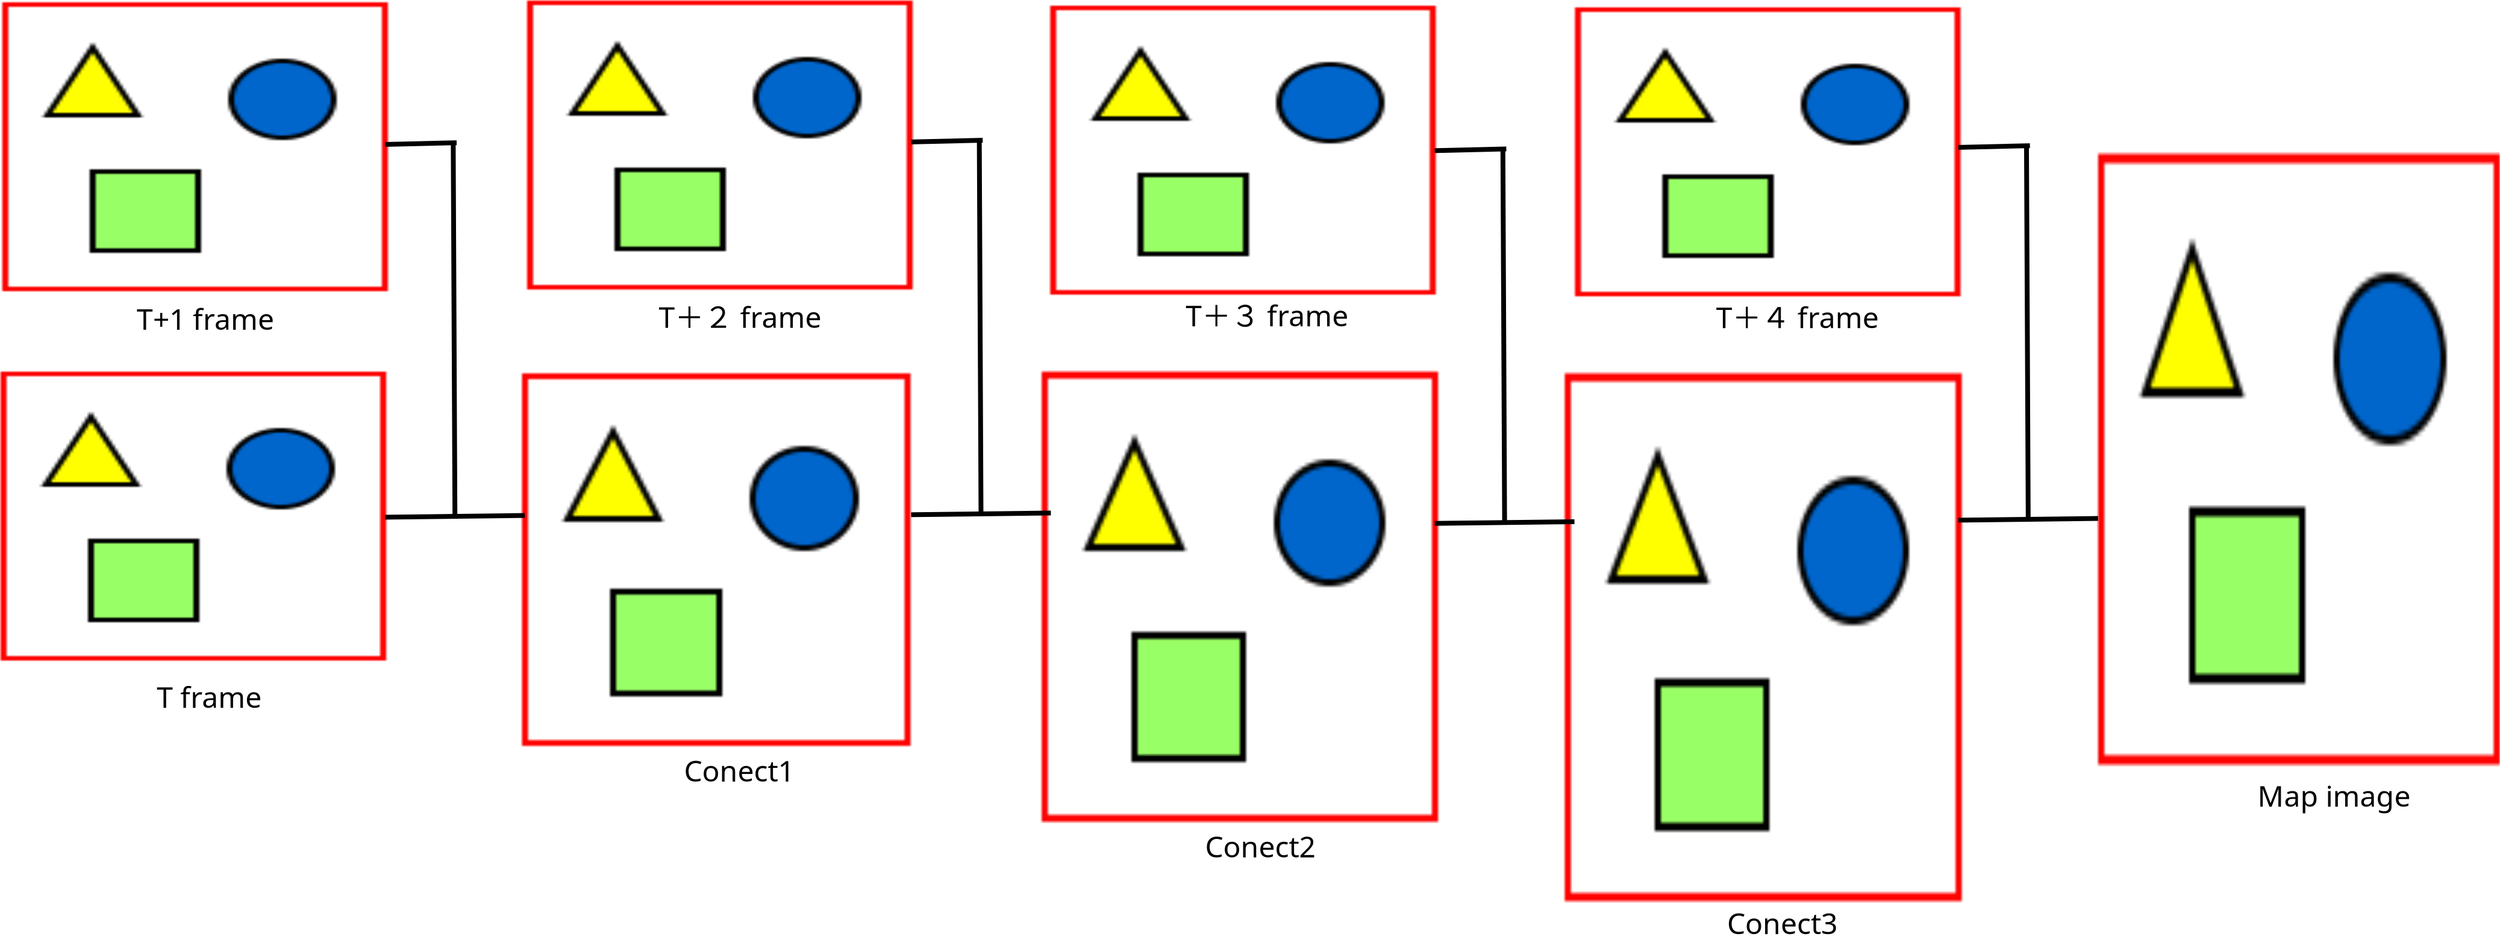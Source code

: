 <?xml version="1.0" encoding="UTF-8"?>
<dia:diagram xmlns:dia="http://www.lysator.liu.se/~alla/dia/">
  <dia:layer name="背景" visible="true">
    <dia:object type="Standard - Image" version="0" id="O0">
      <dia:attribute name="obj_pos">
        <dia:point val="0,0"/>
      </dia:attribute>
      <dia:attribute name="obj_bb">
        <dia:rectangle val="-0.05,-0.05;32.05,24.05"/>
      </dia:attribute>
      <dia:attribute name="elem_corner">
        <dia:point val="0,0"/>
      </dia:attribute>
      <dia:attribute name="elem_width">
        <dia:real val="32"/>
      </dia:attribute>
      <dia:attribute name="elem_height">
        <dia:real val="24"/>
      </dia:attribute>
      <dia:attribute name="draw_border">
        <dia:boolean val="false"/>
      </dia:attribute>
      <dia:attribute name="keep_aspect">
        <dia:boolean val="true"/>
      </dia:attribute>
      <dia:attribute name="file">
        <dia:string>#bird3120.jpg#</dia:string>
      </dia:attribute>
    </dia:object>
    <dia:object type="Standard - Image" version="0" id="O1">
      <dia:attribute name="obj_pos">
        <dia:point val="0.141,-30.688"/>
      </dia:attribute>
      <dia:attribute name="obj_bb">
        <dia:rectangle val="0.091,-30.738;32.191,-6.638"/>
      </dia:attribute>
      <dia:attribute name="elem_corner">
        <dia:point val="0.141,-30.688"/>
      </dia:attribute>
      <dia:attribute name="elem_width">
        <dia:real val="32"/>
      </dia:attribute>
      <dia:attribute name="elem_height">
        <dia:real val="24"/>
      </dia:attribute>
      <dia:attribute name="draw_border">
        <dia:boolean val="false"/>
      </dia:attribute>
      <dia:attribute name="keep_aspect">
        <dia:boolean val="true"/>
      </dia:attribute>
      <dia:attribute name="file">
        <dia:string>#bird3121.jpg#</dia:string>
      </dia:attribute>
    </dia:object>
    <dia:object type="Standard - Image" version="0" id="O2">
      <dia:attribute name="obj_pos">
        <dia:point val="43.699,-30.83"/>
      </dia:attribute>
      <dia:attribute name="obj_bb">
        <dia:rectangle val="43.649,-30.88;75.749,-6.78"/>
      </dia:attribute>
      <dia:attribute name="elem_corner">
        <dia:point val="43.699,-30.83"/>
      </dia:attribute>
      <dia:attribute name="elem_width">
        <dia:real val="32"/>
      </dia:attribute>
      <dia:attribute name="elem_height">
        <dia:real val="24"/>
      </dia:attribute>
      <dia:attribute name="draw_border">
        <dia:boolean val="false"/>
      </dia:attribute>
      <dia:attribute name="keep_aspect">
        <dia:boolean val="true"/>
      </dia:attribute>
      <dia:attribute name="file">
        <dia:string>#bird3122.jpg#</dia:string>
      </dia:attribute>
    </dia:object>
    <dia:object type="Standard - Image" version="0" id="O3">
      <dia:attribute name="obj_pos">
        <dia:point val="87.116,-30.406"/>
      </dia:attribute>
      <dia:attribute name="obj_bb">
        <dia:rectangle val="87.066,-30.456;119.166,-6.356"/>
      </dia:attribute>
      <dia:attribute name="elem_corner">
        <dia:point val="87.116,-30.406"/>
      </dia:attribute>
      <dia:attribute name="elem_width">
        <dia:real val="32"/>
      </dia:attribute>
      <dia:attribute name="elem_height">
        <dia:real val="24"/>
      </dia:attribute>
      <dia:attribute name="draw_border">
        <dia:boolean val="false"/>
      </dia:attribute>
      <dia:attribute name="keep_aspect">
        <dia:boolean val="true"/>
      </dia:attribute>
      <dia:attribute name="file">
        <dia:string>#bird3123.jpg#</dia:string>
      </dia:attribute>
    </dia:object>
    <dia:object type="Standard - Image" version="0" id="O4">
      <dia:attribute name="obj_pos">
        <dia:point val="130.673,-30.264"/>
      </dia:attribute>
      <dia:attribute name="obj_bb">
        <dia:rectangle val="130.623,-30.314;162.723,-6.214"/>
      </dia:attribute>
      <dia:attribute name="elem_corner">
        <dia:point val="130.673,-30.264"/>
      </dia:attribute>
      <dia:attribute name="elem_width">
        <dia:real val="32"/>
      </dia:attribute>
      <dia:attribute name="elem_height">
        <dia:real val="24"/>
      </dia:attribute>
      <dia:attribute name="draw_border">
        <dia:boolean val="false"/>
      </dia:attribute>
      <dia:attribute name="keep_aspect">
        <dia:boolean val="true"/>
      </dia:attribute>
      <dia:attribute name="file">
        <dia:string>#bird3124.jpg#</dia:string>
      </dia:attribute>
    </dia:object>
    <dia:object type="Standard - Image" version="0" id="O5">
      <dia:attribute name="obj_pos">
        <dia:point val="43.275,0.141"/>
      </dia:attribute>
      <dia:attribute name="obj_bb">
        <dia:rectangle val="43.225,0.091;75.575,31.141"/>
      </dia:attribute>
      <dia:attribute name="elem_corner">
        <dia:point val="43.275,0.141"/>
      </dia:attribute>
      <dia:attribute name="elem_width">
        <dia:real val="32.25"/>
      </dia:attribute>
      <dia:attribute name="elem_height">
        <dia:real val="30.95"/>
      </dia:attribute>
      <dia:attribute name="draw_border">
        <dia:boolean val="false"/>
      </dia:attribute>
      <dia:attribute name="keep_aspect">
        <dia:boolean val="true"/>
      </dia:attribute>
      <dia:attribute name="file">
        <dia:string>#src/map1.bmp#</dia:string>
      </dia:attribute>
    </dia:object>
    <dia:object type="Standard - Image" version="0" id="O6">
      <dia:attribute name="obj_pos">
        <dia:point val="86.408,0"/>
      </dia:attribute>
      <dia:attribute name="obj_bb">
        <dia:rectangle val="86.358,-0.05;119.358,37.45"/>
      </dia:attribute>
      <dia:attribute name="elem_corner">
        <dia:point val="86.408,0"/>
      </dia:attribute>
      <dia:attribute name="elem_width">
        <dia:real val="32.9"/>
      </dia:attribute>
      <dia:attribute name="elem_height">
        <dia:real val="37.4"/>
      </dia:attribute>
      <dia:attribute name="draw_border">
        <dia:boolean val="false"/>
      </dia:attribute>
      <dia:attribute name="keep_aspect">
        <dia:boolean val="true"/>
      </dia:attribute>
      <dia:attribute name="file">
        <dia:string>#src/map2.bmp#</dia:string>
      </dia:attribute>
    </dia:object>
    <dia:object type="Standard - Image" version="0" id="O7">
      <dia:attribute name="obj_pos">
        <dia:point val="174.09,-18.102"/>
      </dia:attribute>
      <dia:attribute name="obj_bb">
        <dia:rectangle val="174.04,-18.152;207.49,32.698"/>
      </dia:attribute>
      <dia:attribute name="elem_corner">
        <dia:point val="174.09,-18.102"/>
      </dia:attribute>
      <dia:attribute name="elem_width">
        <dia:real val="33.35"/>
      </dia:attribute>
      <dia:attribute name="elem_height">
        <dia:real val="50.75"/>
      </dia:attribute>
      <dia:attribute name="draw_border">
        <dia:boolean val="false"/>
      </dia:attribute>
      <dia:attribute name="keep_aspect">
        <dia:boolean val="true"/>
      </dia:attribute>
      <dia:attribute name="file">
        <dia:string>#src/map4.bmp#</dia:string>
      </dia:attribute>
    </dia:object>
    <dia:object type="Standard - Image" version="0" id="O8">
      <dia:attribute name="obj_pos">
        <dia:point val="129.825,0.141"/>
      </dia:attribute>
      <dia:attribute name="obj_bb">
        <dia:rectangle val="129.775,0.091;162.825,44.041"/>
      </dia:attribute>
      <dia:attribute name="elem_corner">
        <dia:point val="129.825,0.141"/>
      </dia:attribute>
      <dia:attribute name="elem_width">
        <dia:real val="32.95"/>
      </dia:attribute>
      <dia:attribute name="elem_height">
        <dia:real val="43.85"/>
      </dia:attribute>
      <dia:attribute name="draw_border">
        <dia:boolean val="false"/>
      </dia:attribute>
      <dia:attribute name="keep_aspect">
        <dia:boolean val="true"/>
      </dia:attribute>
      <dia:attribute name="file">
        <dia:string>#src/map3.bmp#</dia:string>
      </dia:attribute>
    </dia:object>
  </dia:layer>
  <dia:layer name="新しいレイヤ 1" visible="true">
    <dia:object type="Standard - Line" version="0" id="O9">
      <dia:attribute name="obj_pos">
        <dia:point val="31.911,-18.881"/>
      </dia:attribute>
      <dia:attribute name="obj_bb">
        <dia:rectangle val="31.706,-19.227;38.056,-18.676"/>
      </dia:attribute>
      <dia:attribute name="conn_endpoints">
        <dia:point val="31.911,-18.881"/>
        <dia:point val="37.851,-19.022"/>
      </dia:attribute>
      <dia:attribute name="numcp">
        <dia:int val="1"/>
      </dia:attribute>
      <dia:attribute name="line_width">
        <dia:real val="0.4"/>
      </dia:attribute>
    </dia:object>
    <dia:object type="Standard - Line" version="0" id="O10">
      <dia:attribute name="obj_pos">
        <dia:point val="31.911,12.091"/>
      </dia:attribute>
      <dia:attribute name="obj_bb">
        <dia:rectangle val="31.709,11.747;43.71,12.293"/>
      </dia:attribute>
      <dia:attribute name="conn_endpoints">
        <dia:point val="31.911,12.091"/>
        <dia:point val="43.508,11.949"/>
      </dia:attribute>
      <dia:attribute name="numcp">
        <dia:int val="1"/>
      </dia:attribute>
      <dia:attribute name="line_width">
        <dia:real val="0.4"/>
      </dia:attribute>
    </dia:object>
    <dia:object type="Standard - Line" version="0" id="O11">
      <dia:attribute name="obj_pos">
        <dia:point val="37.568,-19.022"/>
      </dia:attribute>
      <dia:attribute name="obj_bb">
        <dia:rectangle val="37.367,-19.223;37.91,12.221"/>
      </dia:attribute>
      <dia:attribute name="conn_endpoints">
        <dia:point val="37.568,-19.022"/>
        <dia:point val="37.709,12.02"/>
      </dia:attribute>
      <dia:attribute name="numcp">
        <dia:int val="1"/>
      </dia:attribute>
      <dia:attribute name="line_width">
        <dia:real val="0.4"/>
      </dia:attribute>
      <dia:connections>
        <dia:connection handle="1" to="O10" connection="0"/>
      </dia:connections>
    </dia:object>
    <dia:object type="Standard - Line" version="0" id="O12">
      <dia:attribute name="obj_pos">
        <dia:point val="75.575,-19.086"/>
      </dia:attribute>
      <dia:attribute name="obj_bb">
        <dia:rectangle val="75.37,-19.432;81.719,-18.881"/>
      </dia:attribute>
      <dia:attribute name="conn_endpoints">
        <dia:point val="75.575,-19.086"/>
        <dia:point val="81.514,-19.228"/>
      </dia:attribute>
      <dia:attribute name="numcp">
        <dia:int val="1"/>
      </dia:attribute>
      <dia:attribute name="line_width">
        <dia:real val="0.4"/>
      </dia:attribute>
    </dia:object>
    <dia:object type="Standard - Line" version="0" id="O13">
      <dia:attribute name="obj_pos">
        <dia:point val="75.575,11.885"/>
      </dia:attribute>
      <dia:attribute name="obj_bb">
        <dia:rectangle val="75.372,11.541;87.374,12.088"/>
      </dia:attribute>
      <dia:attribute name="conn_endpoints">
        <dia:point val="75.575,11.885"/>
        <dia:point val="87.171,11.744"/>
      </dia:attribute>
      <dia:attribute name="numcp">
        <dia:int val="1"/>
      </dia:attribute>
      <dia:attribute name="line_width">
        <dia:real val="0.4"/>
      </dia:attribute>
    </dia:object>
    <dia:object type="Standard - Line" version="0" id="O14">
      <dia:attribute name="obj_pos">
        <dia:point val="81.232,-19.228"/>
      </dia:attribute>
      <dia:attribute name="obj_bb">
        <dia:rectangle val="81.031,-19.428;81.574,12.015"/>
      </dia:attribute>
      <dia:attribute name="conn_endpoints">
        <dia:point val="81.232,-19.228"/>
        <dia:point val="81.373,11.814"/>
      </dia:attribute>
      <dia:attribute name="numcp">
        <dia:int val="1"/>
      </dia:attribute>
      <dia:attribute name="line_width">
        <dia:real val="0.4"/>
      </dia:attribute>
      <dia:connections>
        <dia:connection handle="1" to="O13" connection="0"/>
      </dia:connections>
    </dia:object>
    <dia:object type="Standard - Line" version="0" id="O15">
      <dia:attribute name="obj_pos">
        <dia:point val="119.033,-18.365"/>
      </dia:attribute>
      <dia:attribute name="obj_bb">
        <dia:rectangle val="118.829,-18.711;125.178,-18.16"/>
      </dia:attribute>
      <dia:attribute name="conn_endpoints">
        <dia:point val="119.033,-18.365"/>
        <dia:point val="124.973,-18.506"/>
      </dia:attribute>
      <dia:attribute name="numcp">
        <dia:int val="1"/>
      </dia:attribute>
      <dia:attribute name="line_width">
        <dia:real val="0.4"/>
      </dia:attribute>
    </dia:object>
    <dia:object type="Standard - Line" version="0" id="O16">
      <dia:attribute name="obj_pos">
        <dia:point val="119.033,12.606"/>
      </dia:attribute>
      <dia:attribute name="obj_bb">
        <dia:rectangle val="118.831,12.262;130.832,12.809"/>
      </dia:attribute>
      <dia:attribute name="conn_endpoints">
        <dia:point val="119.033,12.606"/>
        <dia:point val="130.63,12.465"/>
      </dia:attribute>
      <dia:attribute name="numcp">
        <dia:int val="1"/>
      </dia:attribute>
      <dia:attribute name="line_width">
        <dia:real val="0.4"/>
      </dia:attribute>
    </dia:object>
    <dia:object type="Standard - Line" version="0" id="O17">
      <dia:attribute name="obj_pos">
        <dia:point val="124.69,-18.506"/>
      </dia:attribute>
      <dia:attribute name="obj_bb">
        <dia:rectangle val="124.489,-18.707;125.033,12.736"/>
      </dia:attribute>
      <dia:attribute name="conn_endpoints">
        <dia:point val="124.69,-18.506"/>
        <dia:point val="124.832,12.536"/>
      </dia:attribute>
      <dia:attribute name="numcp">
        <dia:int val="1"/>
      </dia:attribute>
      <dia:attribute name="line_width">
        <dia:real val="0.4"/>
      </dia:attribute>
      <dia:connections>
        <dia:connection handle="1" to="O16" connection="0"/>
      </dia:connections>
    </dia:object>
    <dia:object type="Standard - Line" version="0" id="O18">
      <dia:attribute name="obj_pos">
        <dia:point val="162.492,-18.634"/>
      </dia:attribute>
      <dia:attribute name="obj_bb">
        <dia:rectangle val="162.288,-18.98;168.637,-18.429"/>
      </dia:attribute>
      <dia:attribute name="conn_endpoints">
        <dia:point val="162.492,-18.634"/>
        <dia:point val="168.432,-18.775"/>
      </dia:attribute>
      <dia:attribute name="numcp">
        <dia:int val="1"/>
      </dia:attribute>
      <dia:attribute name="line_width">
        <dia:real val="0.4"/>
      </dia:attribute>
    </dia:object>
    <dia:object type="Standard - Line" version="0" id="O19">
      <dia:attribute name="obj_pos">
        <dia:point val="162.492,12.338"/>
      </dia:attribute>
      <dia:attribute name="obj_bb">
        <dia:rectangle val="162.29,11.994;174.291,12.54"/>
      </dia:attribute>
      <dia:attribute name="conn_endpoints">
        <dia:point val="162.492,12.338"/>
        <dia:point val="174.089,12.196"/>
      </dia:attribute>
      <dia:attribute name="numcp">
        <dia:int val="1"/>
      </dia:attribute>
      <dia:attribute name="line_width">
        <dia:real val="0.4"/>
      </dia:attribute>
    </dia:object>
    <dia:object type="Standard - Line" version="0" id="O20">
      <dia:attribute name="obj_pos">
        <dia:point val="168.149,-18.775"/>
      </dia:attribute>
      <dia:attribute name="obj_bb">
        <dia:rectangle val="167.948,-18.976;168.491,12.468"/>
      </dia:attribute>
      <dia:attribute name="conn_endpoints">
        <dia:point val="168.149,-18.775"/>
        <dia:point val="168.291,12.267"/>
      </dia:attribute>
      <dia:attribute name="numcp">
        <dia:int val="1"/>
      </dia:attribute>
      <dia:attribute name="line_width">
        <dia:real val="0.4"/>
      </dia:attribute>
      <dia:connections>
        <dia:connection handle="1" to="O19" connection="0"/>
      </dia:connections>
    </dia:object>
  </dia:layer>
  <dia:layer name="新しいレイヤ 2" visible="true">
    <dia:object type="Standard - Text" version="1" id="O21">
      <dia:attribute name="obj_pos">
        <dia:point val="56.731,34.052"/>
      </dia:attribute>
      <dia:attribute name="obj_bb">
        <dia:rectangle val="56.731,32.082;64.498,35.522"/>
      </dia:attribute>
      <dia:attribute name="text">
        <dia:composite type="text">
          <dia:attribute name="string">
            <dia:string>#Conect1#</dia:string>
          </dia:attribute>
          <dia:attribute name="font">
            <dia:font family="sans" style="0" name="Helvetica"/>
          </dia:attribute>
          <dia:attribute name="height">
            <dia:real val="3"/>
          </dia:attribute>
          <dia:attribute name="pos">
            <dia:point val="56.731,34.052"/>
          </dia:attribute>
          <dia:attribute name="color">
            <dia:color val="#000000"/>
          </dia:attribute>
          <dia:attribute name="alignment">
            <dia:enum val="0"/>
          </dia:attribute>
        </dia:composite>
      </dia:attribute>
      <dia:attribute name="valign">
        <dia:enum val="3"/>
      </dia:attribute>
    </dia:object>
    <dia:object type="Standard - Text" version="1" id="O22">
      <dia:attribute name="obj_pos">
        <dia:point val="12.961,27.93"/>
      </dia:attribute>
      <dia:attribute name="obj_bb">
        <dia:rectangle val="12.961,25.96;20.145,29.399"/>
      </dia:attribute>
      <dia:attribute name="text">
        <dia:composite type="text">
          <dia:attribute name="string">
            <dia:string>#T frame#</dia:string>
          </dia:attribute>
          <dia:attribute name="font">
            <dia:font family="sans" style="0" name="Helvetica"/>
          </dia:attribute>
          <dia:attribute name="height">
            <dia:real val="3"/>
          </dia:attribute>
          <dia:attribute name="pos">
            <dia:point val="12.961,27.93"/>
          </dia:attribute>
          <dia:attribute name="color">
            <dia:color val="#000000"/>
          </dia:attribute>
          <dia:attribute name="alignment">
            <dia:enum val="0"/>
          </dia:attribute>
        </dia:composite>
      </dia:attribute>
      <dia:attribute name="valign">
        <dia:enum val="3"/>
      </dia:attribute>
    </dia:object>
    <dia:object type="Standard - Text" version="1" id="O23">
      <dia:attribute name="obj_pos">
        <dia:point val="54.623,-3.644"/>
      </dia:attribute>
      <dia:attribute name="obj_bb">
        <dia:rectangle val="54.623,-5.614;65.491,-2.174"/>
      </dia:attribute>
      <dia:attribute name="text">
        <dia:composite type="text">
          <dia:attribute name="string">
            <dia:string>#T＋２ frame#</dia:string>
          </dia:attribute>
          <dia:attribute name="font">
            <dia:font family="sans" style="0" name="Helvetica"/>
          </dia:attribute>
          <dia:attribute name="height">
            <dia:real val="3"/>
          </dia:attribute>
          <dia:attribute name="pos">
            <dia:point val="54.623,-3.644"/>
          </dia:attribute>
          <dia:attribute name="color">
            <dia:color val="#000000"/>
          </dia:attribute>
          <dia:attribute name="alignment">
            <dia:enum val="0"/>
          </dia:attribute>
        </dia:composite>
      </dia:attribute>
      <dia:attribute name="valign">
        <dia:enum val="3"/>
      </dia:attribute>
    </dia:object>
    <dia:object type="Standard - Text" version="1" id="O24">
      <dia:attribute name="obj_pos">
        <dia:point val="98.365,-3.771"/>
      </dia:attribute>
      <dia:attribute name="obj_bb">
        <dia:rectangle val="98.365,-5.741;109.232,-2.302"/>
      </dia:attribute>
      <dia:attribute name="text">
        <dia:composite type="text">
          <dia:attribute name="string">
            <dia:string>#T＋３ frame#</dia:string>
          </dia:attribute>
          <dia:attribute name="font">
            <dia:font family="sans" style="0" name="Helvetica"/>
          </dia:attribute>
          <dia:attribute name="height">
            <dia:real val="3"/>
          </dia:attribute>
          <dia:attribute name="pos">
            <dia:point val="98.365,-3.771"/>
          </dia:attribute>
          <dia:attribute name="color">
            <dia:color val="#000000"/>
          </dia:attribute>
          <dia:attribute name="alignment">
            <dia:enum val="0"/>
          </dia:attribute>
        </dia:composite>
      </dia:attribute>
      <dia:attribute name="valign">
        <dia:enum val="3"/>
      </dia:attribute>
    </dia:object>
    <dia:object type="Standard - Text" version="1" id="O25">
      <dia:attribute name="obj_pos">
        <dia:point val="142.39,-3.616"/>
      </dia:attribute>
      <dia:attribute name="obj_bb">
        <dia:rectangle val="142.39,-5.585;153.257,-2.146"/>
      </dia:attribute>
      <dia:attribute name="text">
        <dia:composite type="text">
          <dia:attribute name="string">
            <dia:string>#T＋４ frame#</dia:string>
          </dia:attribute>
          <dia:attribute name="font">
            <dia:font family="sans" style="0" name="Helvetica"/>
          </dia:attribute>
          <dia:attribute name="height">
            <dia:real val="3"/>
          </dia:attribute>
          <dia:attribute name="pos">
            <dia:point val="142.39,-3.616"/>
          </dia:attribute>
          <dia:attribute name="color">
            <dia:color val="#000000"/>
          </dia:attribute>
          <dia:attribute name="alignment">
            <dia:enum val="0"/>
          </dia:attribute>
        </dia:composite>
      </dia:attribute>
      <dia:attribute name="valign">
        <dia:enum val="3"/>
      </dia:attribute>
    </dia:object>
    <dia:object type="Standard - Text" version="1" id="O26">
      <dia:attribute name="obj_pos">
        <dia:point val="11.306,-3.481"/>
      </dia:attribute>
      <dia:attribute name="obj_bb">
        <dia:rectangle val="11.306,-5.451;20.681,-2.012"/>
      </dia:attribute>
      <dia:attribute name="text">
        <dia:composite type="text">
          <dia:attribute name="string">
            <dia:string>#T+1 frame#</dia:string>
          </dia:attribute>
          <dia:attribute name="font">
            <dia:font family="sans" style="0" name="Helvetica"/>
          </dia:attribute>
          <dia:attribute name="height">
            <dia:real val="3"/>
          </dia:attribute>
          <dia:attribute name="pos">
            <dia:point val="11.306,-3.481"/>
          </dia:attribute>
          <dia:attribute name="color">
            <dia:color val="#000000"/>
          </dia:attribute>
          <dia:attribute name="alignment">
            <dia:enum val="0"/>
          </dia:attribute>
        </dia:composite>
      </dia:attribute>
      <dia:attribute name="valign">
        <dia:enum val="3"/>
      </dia:attribute>
    </dia:object>
    <dia:object type="Standard - Text" version="1" id="O27">
      <dia:attribute name="obj_pos">
        <dia:point val="99.977,40.359"/>
      </dia:attribute>
      <dia:attribute name="obj_bb">
        <dia:rectangle val="99.977,38.39;107.745,41.829"/>
      </dia:attribute>
      <dia:attribute name="text">
        <dia:composite type="text">
          <dia:attribute name="string">
            <dia:string>#Conect2#</dia:string>
          </dia:attribute>
          <dia:attribute name="font">
            <dia:font family="sans" style="0" name="Helvetica"/>
          </dia:attribute>
          <dia:attribute name="height">
            <dia:real val="3"/>
          </dia:attribute>
          <dia:attribute name="pos">
            <dia:point val="99.977,40.359"/>
          </dia:attribute>
          <dia:attribute name="color">
            <dia:color val="#000000"/>
          </dia:attribute>
          <dia:attribute name="alignment">
            <dia:enum val="0"/>
          </dia:attribute>
        </dia:composite>
      </dia:attribute>
      <dia:attribute name="valign">
        <dia:enum val="3"/>
      </dia:attribute>
    </dia:object>
    <dia:object type="Standard - Text" version="1" id="O28">
      <dia:attribute name="obj_pos">
        <dia:point val="143.295,46.737"/>
      </dia:attribute>
      <dia:attribute name="obj_bb">
        <dia:rectangle val="143.295,44.768;151.062,48.207"/>
      </dia:attribute>
      <dia:attribute name="text">
        <dia:composite type="text">
          <dia:attribute name="string">
            <dia:string>#Conect3#</dia:string>
          </dia:attribute>
          <dia:attribute name="font">
            <dia:font family="sans" style="0" name="Helvetica"/>
          </dia:attribute>
          <dia:attribute name="height">
            <dia:real val="3"/>
          </dia:attribute>
          <dia:attribute name="pos">
            <dia:point val="143.295,46.737"/>
          </dia:attribute>
          <dia:attribute name="color">
            <dia:color val="#000000"/>
          </dia:attribute>
          <dia:attribute name="alignment">
            <dia:enum val="0"/>
          </dia:attribute>
        </dia:composite>
      </dia:attribute>
      <dia:attribute name="valign">
        <dia:enum val="3"/>
      </dia:attribute>
    </dia:object>
    <dia:object type="Standard - Text" version="1" id="O29">
      <dia:attribute name="obj_pos">
        <dia:point val="187.319,36.145"/>
      </dia:attribute>
      <dia:attribute name="obj_bb">
        <dia:rectangle val="187.319,34.175;197.006,37.614"/>
      </dia:attribute>
      <dia:attribute name="text">
        <dia:composite type="text">
          <dia:attribute name="string">
            <dia:string>#Map image#</dia:string>
          </dia:attribute>
          <dia:attribute name="font">
            <dia:font family="sans" style="0" name="Helvetica"/>
          </dia:attribute>
          <dia:attribute name="height">
            <dia:real val="3"/>
          </dia:attribute>
          <dia:attribute name="pos">
            <dia:point val="187.319,36.145"/>
          </dia:attribute>
          <dia:attribute name="color">
            <dia:color val="#000000"/>
          </dia:attribute>
          <dia:attribute name="alignment">
            <dia:enum val="0"/>
          </dia:attribute>
        </dia:composite>
      </dia:attribute>
      <dia:attribute name="valign">
        <dia:enum val="3"/>
      </dia:attribute>
    </dia:object>
  </dia:layer>
</dia:diagram>
